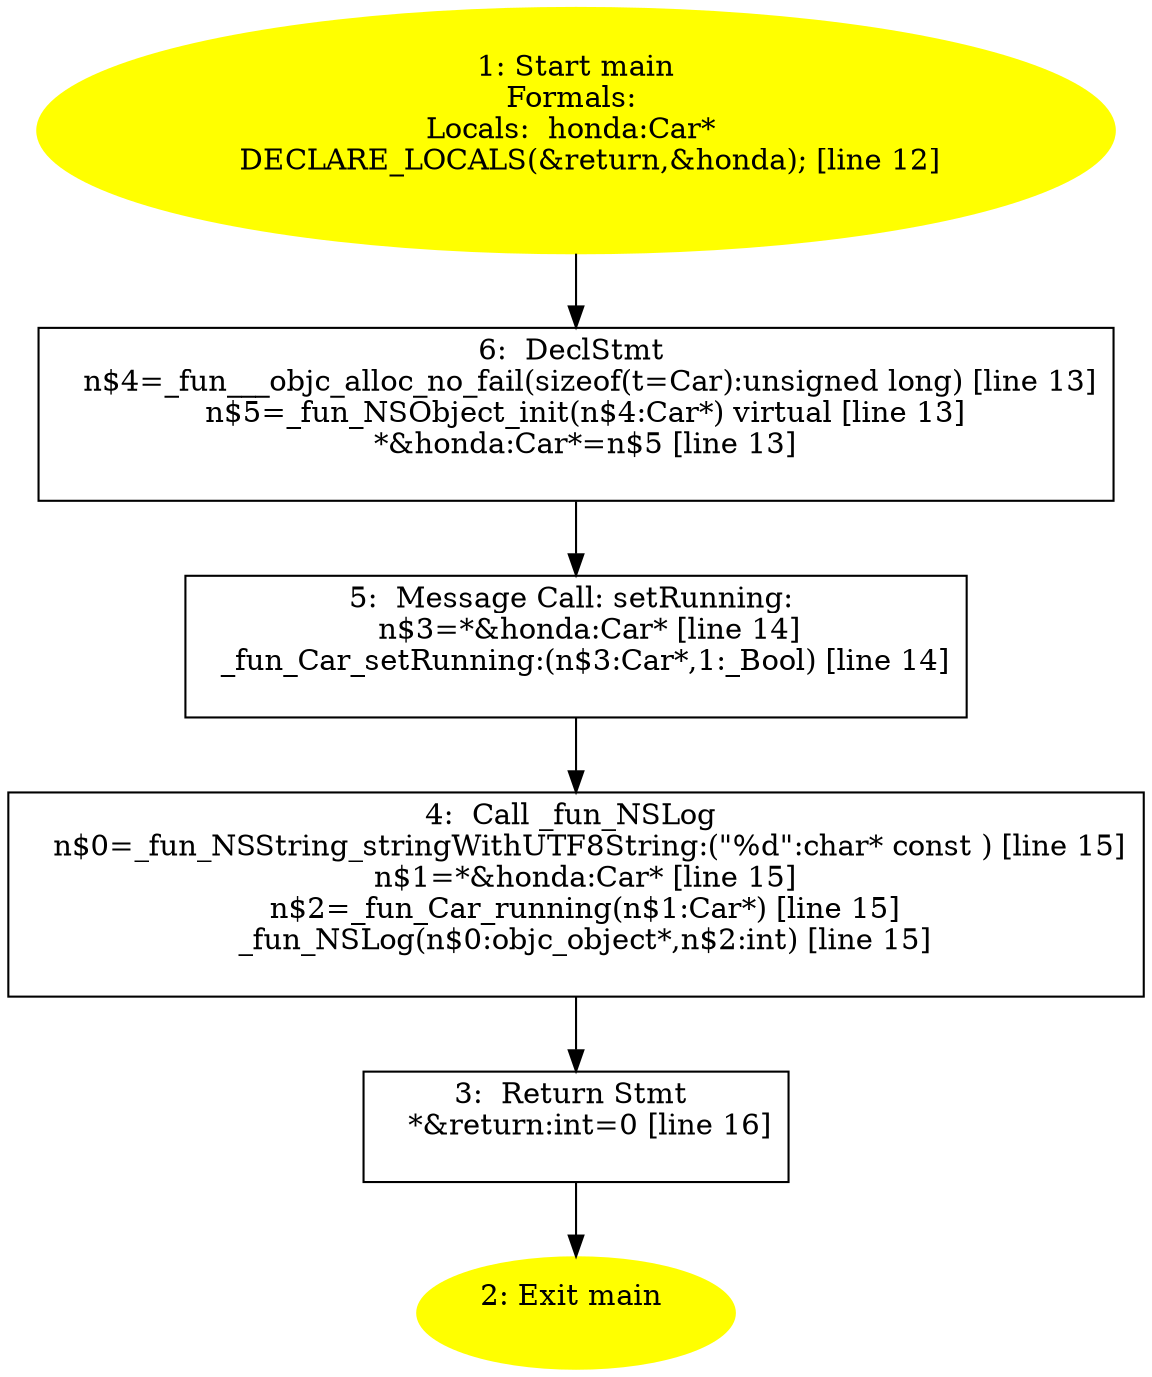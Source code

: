 /* @generated */
digraph iCFG {
"main.fad58de7366495db4650cfefac2fcd61_1" [label="1: Start main\nFormals: \nLocals:  honda:Car* \n   DECLARE_LOCALS(&return,&honda); [line 12]\n " color=yellow style=filled]
	

	 "main.fad58de7366495db4650cfefac2fcd61_1" -> "main.fad58de7366495db4650cfefac2fcd61_6" ;
"main.fad58de7366495db4650cfefac2fcd61_2" [label="2: Exit main \n  " color=yellow style=filled]
	

"main.fad58de7366495db4650cfefac2fcd61_3" [label="3:  Return Stmt \n   *&return:int=0 [line 16]\n " shape="box"]
	

	 "main.fad58de7366495db4650cfefac2fcd61_3" -> "main.fad58de7366495db4650cfefac2fcd61_2" ;
"main.fad58de7366495db4650cfefac2fcd61_4" [label="4:  Call _fun_NSLog \n   n$0=_fun_NSString_stringWithUTF8String:(\"%d\":char* const ) [line 15]\n  n$1=*&honda:Car* [line 15]\n  n$2=_fun_Car_running(n$1:Car*) [line 15]\n  _fun_NSLog(n$0:objc_object*,n$2:int) [line 15]\n " shape="box"]
	

	 "main.fad58de7366495db4650cfefac2fcd61_4" -> "main.fad58de7366495db4650cfefac2fcd61_3" ;
"main.fad58de7366495db4650cfefac2fcd61_5" [label="5:  Message Call: setRunning: \n   n$3=*&honda:Car* [line 14]\n  _fun_Car_setRunning:(n$3:Car*,1:_Bool) [line 14]\n " shape="box"]
	

	 "main.fad58de7366495db4650cfefac2fcd61_5" -> "main.fad58de7366495db4650cfefac2fcd61_4" ;
"main.fad58de7366495db4650cfefac2fcd61_6" [label="6:  DeclStmt \n   n$4=_fun___objc_alloc_no_fail(sizeof(t=Car):unsigned long) [line 13]\n  n$5=_fun_NSObject_init(n$4:Car*) virtual [line 13]\n  *&honda:Car*=n$5 [line 13]\n " shape="box"]
	

	 "main.fad58de7366495db4650cfefac2fcd61_6" -> "main.fad58de7366495db4650cfefac2fcd61_5" ;
}

